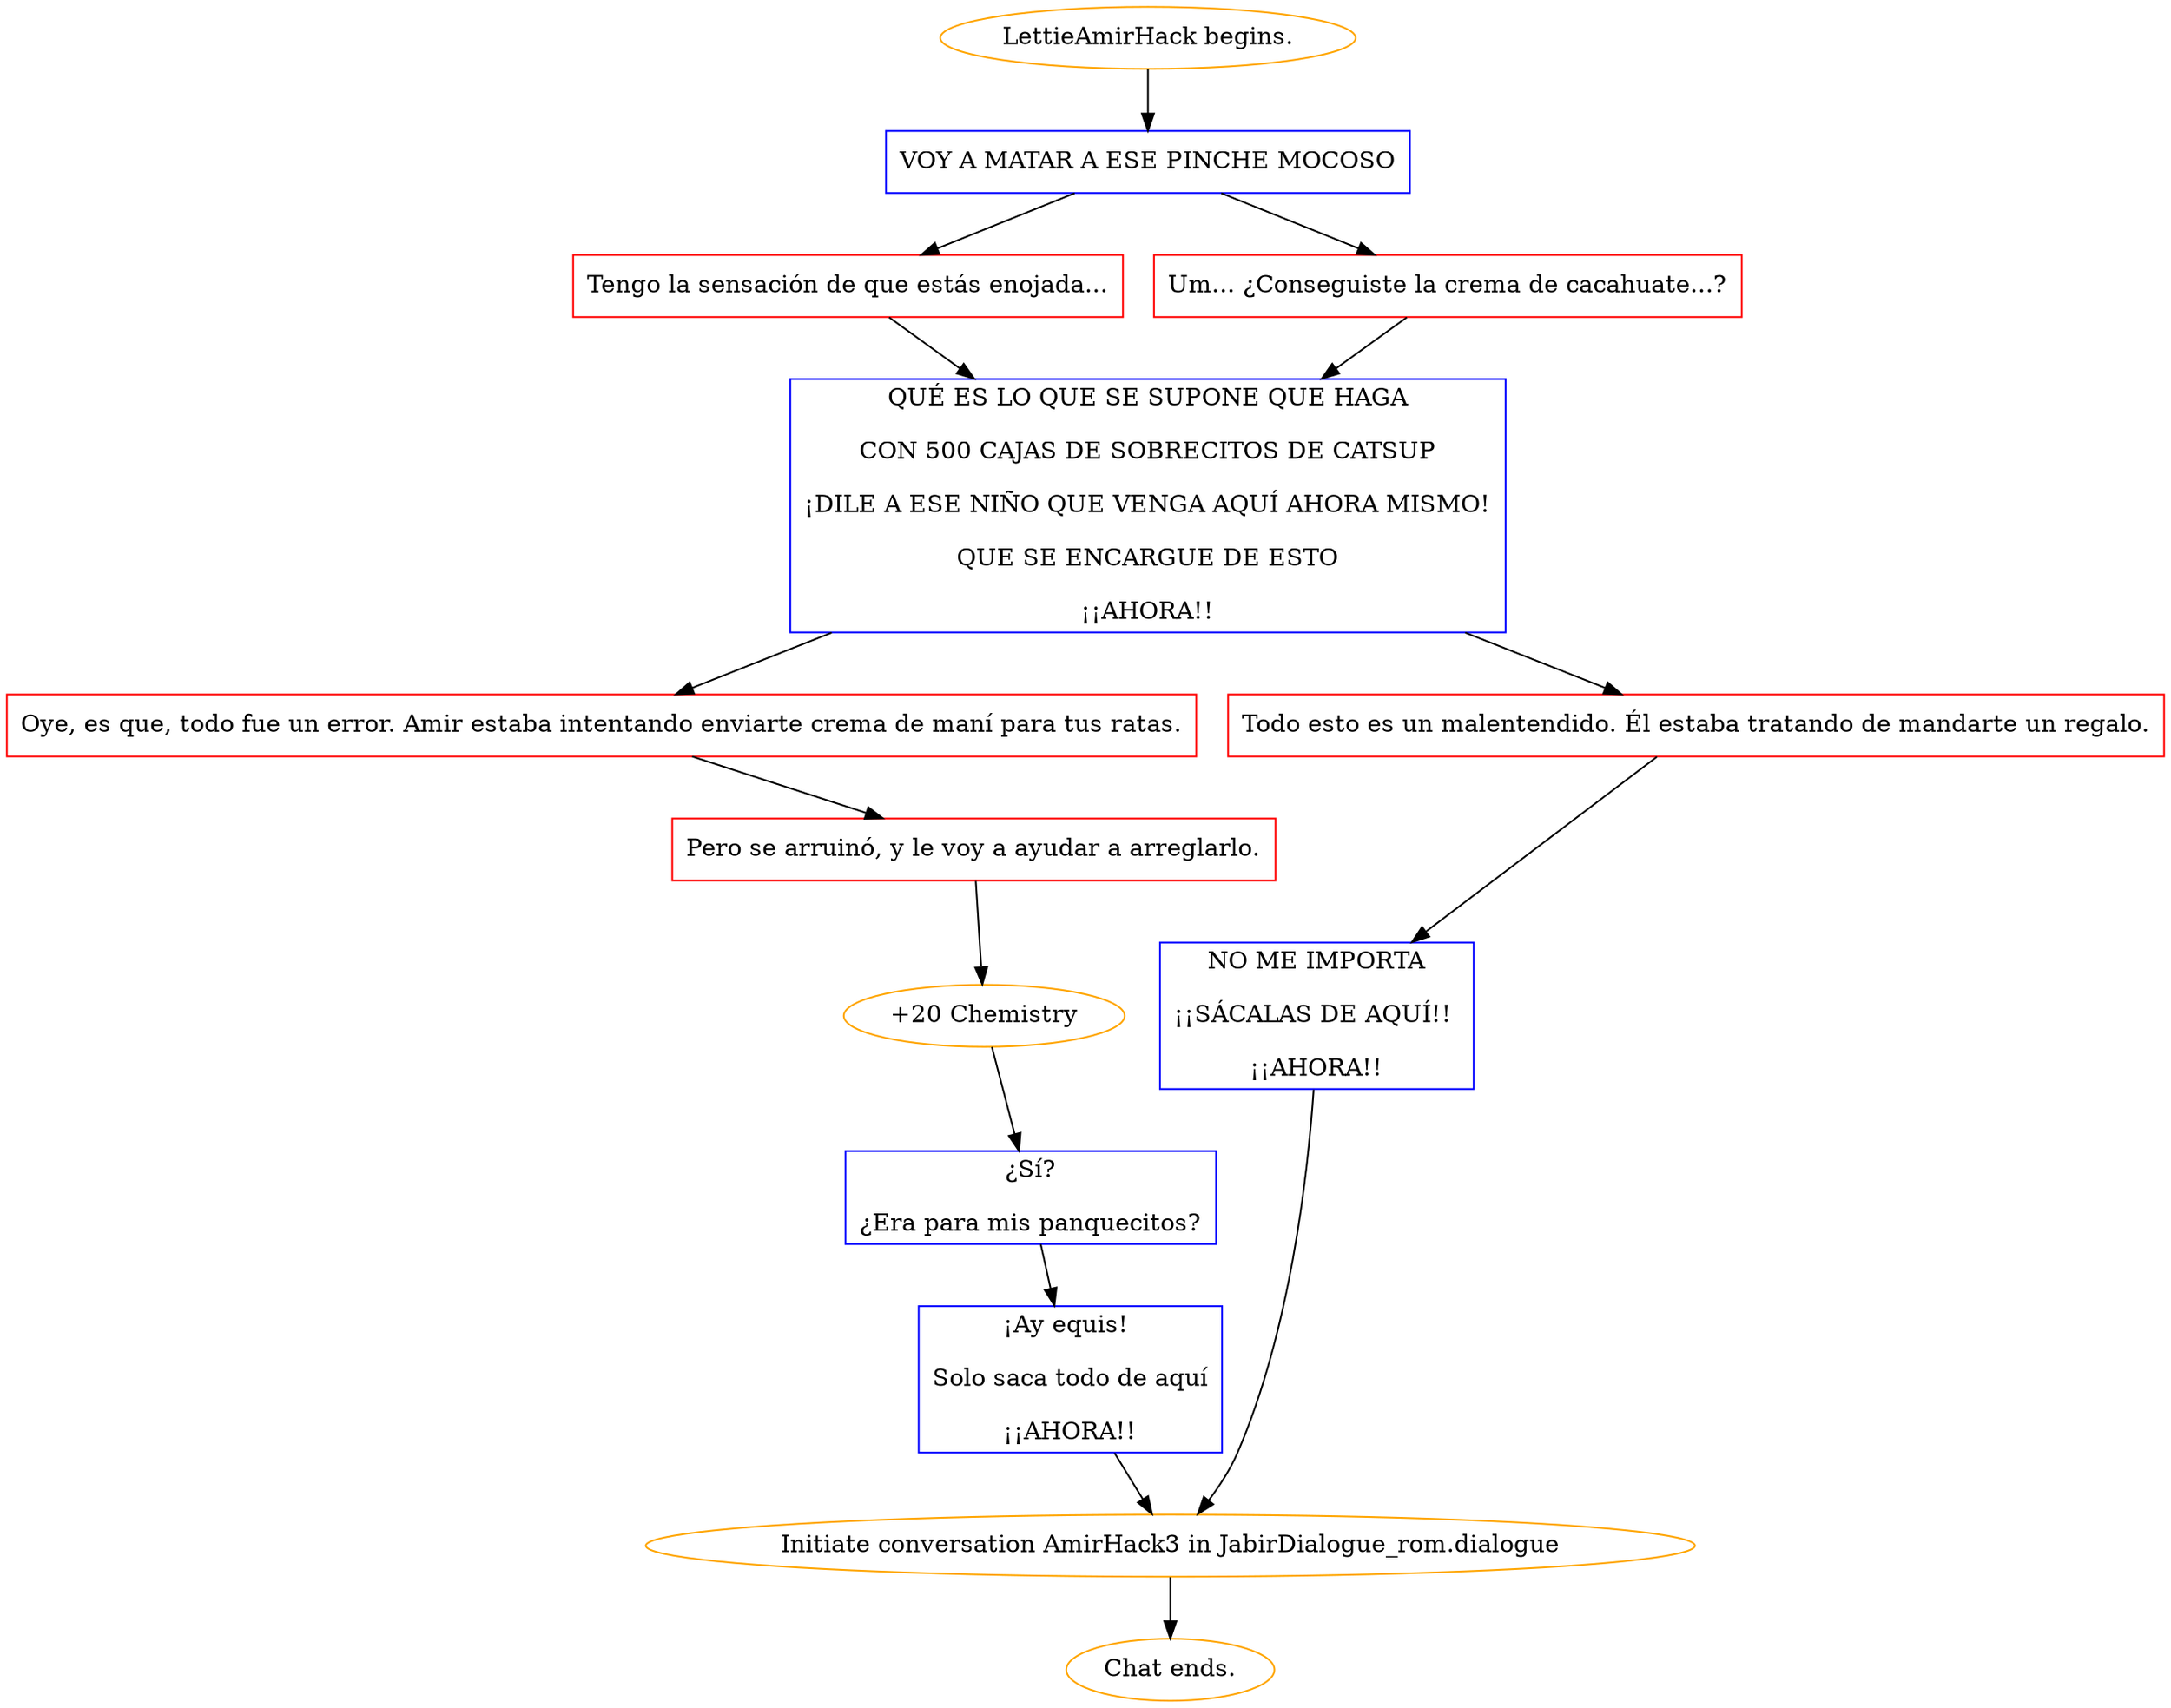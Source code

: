 digraph {
	"LettieAmirHack begins." [color=orange];
		"LettieAmirHack begins." -> j2316161106;
	j2316161106 [label="VOY A MATAR A ESE PINCHE MOCOSO",shape=box,color=blue];
		j2316161106 -> j2135886851;
		j2316161106 -> j279544037;
	j2135886851 [label="Tengo la sensación de que estás enojada...",shape=box,color=red];
		j2135886851 -> j3074449243;
	j279544037 [label="Um... ¿Conseguiste la crema de cacahuate...?",shape=box,color=red];
		j279544037 -> j3074449243;
	j3074449243 [label="QUÉ ES LO QUE SE SUPONE QUE HAGA
CON 500 CAJAS DE SOBRECITOS DE CATSUP
¡DILE A ESE NIÑO QUE VENGA AQUÍ AHORA MISMO!
QUE SE ENCARGUE DE ESTO
¡¡AHORA!!",shape=box,color=blue];
		j3074449243 -> j4099347499;
		j3074449243 -> j1320828222;
	j4099347499 [label="Oye, es que, todo fue un error. Amir estaba intentando enviarte crema de maní para tus ratas.",shape=box,color=red];
		j4099347499 -> j838646864;
	j1320828222 [label="Todo esto es un malentendido. Él estaba tratando de mandarte un regalo.",shape=box,color=red];
		j1320828222 -> j3154258899;
	j838646864 [label="Pero se arruinó, y le voy a ayudar a arreglarlo.",shape=box,color=red];
		j838646864 -> j1670975185;
	j3154258899 [label="NO ME IMPORTA
¡¡SÁCALAS DE AQUÍ!! 
¡¡AHORA!!",shape=box,color=blue];
		j3154258899 -> "Initiate conversation AmirHack3 in JabirDialogue_rom.dialogue";
	j1670975185 [label="+20 Chemistry",color=orange];
		j1670975185 -> j3077079346;
	"Initiate conversation AmirHack3 in JabirDialogue_rom.dialogue" [label="Initiate conversation AmirHack3 in JabirDialogue_rom.dialogue",color=orange];
		"Initiate conversation AmirHack3 in JabirDialogue_rom.dialogue" -> "Chat ends.";
	j3077079346 [label="¿Sí?
¿Era para mis panquecitos?",shape=box,color=blue];
		j3077079346 -> j1156770436;
	"Chat ends." [color=orange];
	j1156770436 [label="¡Ay equis! 
Solo saca todo de aquí
¡¡AHORA!!",shape=box,color=blue];
		j1156770436 -> "Initiate conversation AmirHack3 in JabirDialogue_rom.dialogue";
}